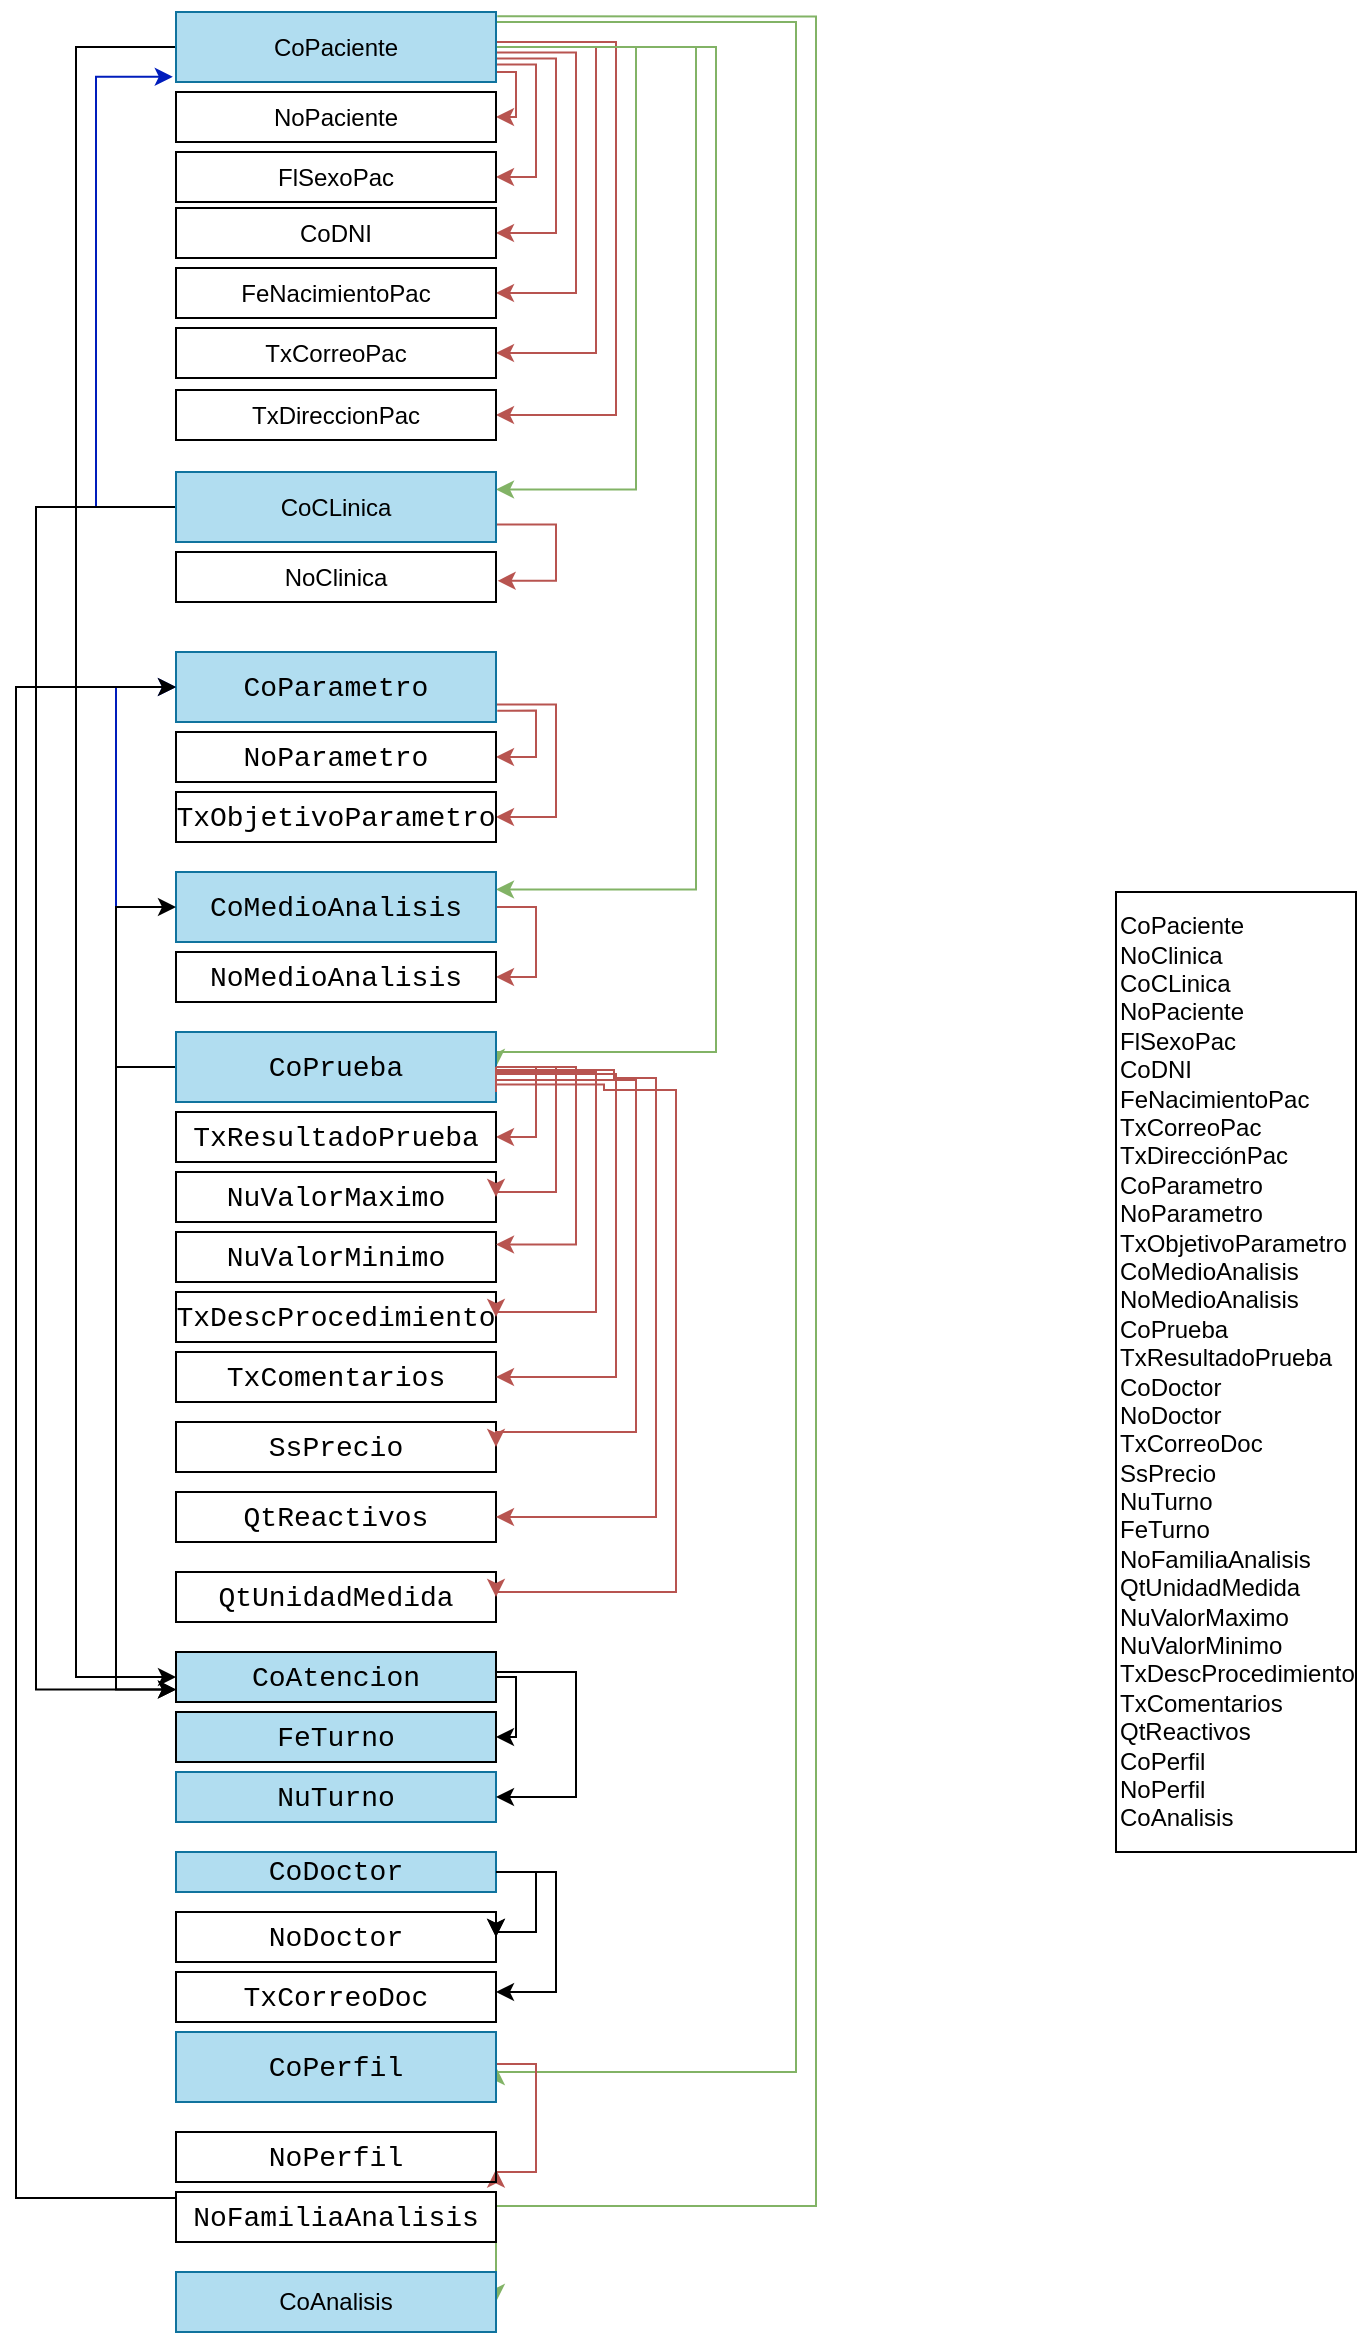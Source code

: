 <mxfile version="20.0.1" type="github" pages="2">
  <diagram id="OgyrWE9QW7U01_mNfkW-" name="Diagrama Funcional">
    <mxGraphModel dx="948" dy="1677" grid="1" gridSize="10" guides="1" tooltips="1" connect="1" arrows="1" fold="1" page="1" pageScale="1" pageWidth="827" pageHeight="1169" math="0" shadow="0">
      <root>
        <mxCell id="0" />
        <mxCell id="1" parent="0" />
        <mxCell id="U30fMHRPCKEvRSloWxJ2-2" value="&lt;div&gt;CoPaciente&lt;/div&gt;&lt;div&gt;NoClinica&lt;/div&gt;&lt;div&gt;CoCLinica&lt;/div&gt;&lt;div&gt;NoPaciente&lt;/div&gt;&lt;div&gt;FlSexoPac&lt;/div&gt;&lt;div&gt;CoDNI&lt;/div&gt;&lt;div&gt;FeNacimientoPac&lt;/div&gt;&lt;div&gt;TxCorreoPac&lt;/div&gt;&lt;div&gt;TxDirecciónPac&lt;/div&gt;&lt;div&gt;CoParametro&lt;/div&gt;&lt;div&gt;NoParametro&lt;/div&gt;&lt;div&gt;TxObjetivoParametro&lt;/div&gt;&lt;div&gt;CoMedioAnalisis&lt;/div&gt;&lt;div&gt;NoMedioAnalisis&lt;/div&gt;&lt;div&gt;CoPrueba&lt;/div&gt;&lt;div&gt;TxResultadoPrueba&lt;/div&gt;&lt;div&gt;CoDoctor&lt;/div&gt;&lt;div&gt;NoDoctor&lt;/div&gt;&lt;div&gt;TxCorreoDoc&lt;/div&gt;&lt;div&gt;SsPrecio&lt;/div&gt;&lt;div&gt;NuTurno&lt;/div&gt;&lt;div&gt;FeTurno&lt;/div&gt;&lt;div&gt;NoFamiliaAnalisis&lt;/div&gt;&lt;div&gt;QtUnidadMedida&lt;/div&gt;&lt;div&gt;NuValorMaximo&lt;/div&gt;&lt;div&gt;NuValorMinimo&lt;/div&gt;&lt;div&gt;TxDescProcedimiento&lt;/div&gt;&lt;div&gt;TxComentarios&lt;/div&gt;&lt;div&gt;QtReactivos&lt;/div&gt;&lt;div&gt;CoPerfil&lt;/div&gt;&lt;div&gt;NoPerfil&lt;/div&gt;&lt;div&gt;CoAnalisis&lt;/div&gt;" style="rounded=0;whiteSpace=wrap;html=1;align=left;" parent="1" vertex="1">
          <mxGeometry x="630" y="-700" width="120" height="480" as="geometry" />
        </mxCell>
        <mxCell id="VMXTu07LzBf01yCNnAky-2" style="edgeStyle=orthogonalEdgeStyle;rounded=0;orthogonalLoop=1;jettySize=auto;html=1;entryX=1;entryY=0.5;entryDx=0;entryDy=0;fillColor=#f8cecc;strokeColor=#b85450;" parent="1" source="U30fMHRPCKEvRSloWxJ2-3" target="U30fMHRPCKEvRSloWxJ2-10" edge="1">
          <mxGeometry relative="1" as="geometry">
            <Array as="points">
              <mxPoint x="330" y="-1110" />
              <mxPoint x="330" y="-1087" />
            </Array>
          </mxGeometry>
        </mxCell>
        <mxCell id="VMXTu07LzBf01yCNnAky-3" style="edgeStyle=orthogonalEdgeStyle;rounded=0;orthogonalLoop=1;jettySize=auto;html=1;entryX=1;entryY=0.5;entryDx=0;entryDy=0;exitX=1;exitY=0.75;exitDx=0;exitDy=0;fillColor=#f8cecc;strokeColor=#b85450;" parent="1" source="U30fMHRPCKEvRSloWxJ2-3" target="7MqDWlDyah3As3ThQvoX-7" edge="1">
          <mxGeometry relative="1" as="geometry">
            <Array as="points">
              <mxPoint x="340" y="-1114" />
              <mxPoint x="340" y="-1057" />
            </Array>
          </mxGeometry>
        </mxCell>
        <mxCell id="VMXTu07LzBf01yCNnAky-4" style="edgeStyle=orthogonalEdgeStyle;rounded=0;orthogonalLoop=1;jettySize=auto;html=1;entryX=1;entryY=0.5;entryDx=0;entryDy=0;fillColor=#f8cecc;strokeColor=#b85450;exitX=1.001;exitY=0.663;exitDx=0;exitDy=0;exitPerimeter=0;" parent="1" source="U30fMHRPCKEvRSloWxJ2-3" target="7MqDWlDyah3As3ThQvoX-8" edge="1">
          <mxGeometry relative="1" as="geometry">
            <Array as="points">
              <mxPoint x="350" y="-1117" />
              <mxPoint x="350" y="-1030" />
            </Array>
          </mxGeometry>
        </mxCell>
        <mxCell id="VMXTu07LzBf01yCNnAky-5" style="edgeStyle=orthogonalEdgeStyle;rounded=0;orthogonalLoop=1;jettySize=auto;html=1;entryX=1;entryY=0.5;entryDx=0;entryDy=0;fillColor=#f8cecc;strokeColor=#b85450;exitX=1.002;exitY=0.579;exitDx=0;exitDy=0;exitPerimeter=0;" parent="1" source="U30fMHRPCKEvRSloWxJ2-3" target="7MqDWlDyah3As3ThQvoX-9" edge="1">
          <mxGeometry relative="1" as="geometry">
            <Array as="points">
              <mxPoint x="360" y="-1120" />
              <mxPoint x="360" y="-999" />
            </Array>
          </mxGeometry>
        </mxCell>
        <mxCell id="VMXTu07LzBf01yCNnAky-6" style="edgeStyle=orthogonalEdgeStyle;rounded=0;orthogonalLoop=1;jettySize=auto;html=1;entryX=1;entryY=0.5;entryDx=0;entryDy=0;exitX=1;exitY=0.5;exitDx=0;exitDy=0;fillColor=#f8cecc;strokeColor=#b85450;" parent="1" source="U30fMHRPCKEvRSloWxJ2-3" target="7MqDWlDyah3As3ThQvoX-10" edge="1">
          <mxGeometry relative="1" as="geometry">
            <Array as="points">
              <mxPoint x="370" y="-1123" />
              <mxPoint x="370" y="-970" />
            </Array>
          </mxGeometry>
        </mxCell>
        <mxCell id="VMXTu07LzBf01yCNnAky-7" style="edgeStyle=orthogonalEdgeStyle;rounded=0;orthogonalLoop=1;jettySize=auto;html=1;entryX=1;entryY=0.5;entryDx=0;entryDy=0;fillColor=#f8cecc;strokeColor=#b85450;exitX=1.001;exitY=0.43;exitDx=0;exitDy=0;exitPerimeter=0;" parent="1" source="U30fMHRPCKEvRSloWxJ2-3" target="7MqDWlDyah3As3ThQvoX-11" edge="1">
          <mxGeometry relative="1" as="geometry">
            <Array as="points">
              <mxPoint x="380" y="-1125" />
              <mxPoint x="380" y="-938" />
            </Array>
          </mxGeometry>
        </mxCell>
        <mxCell id="VMXTu07LzBf01yCNnAky-8" style="edgeStyle=orthogonalEdgeStyle;rounded=0;orthogonalLoop=1;jettySize=auto;html=1;entryX=1;entryY=0.25;entryDx=0;entryDy=0;fillColor=#d5e8d4;strokeColor=#82b366;" parent="1" source="U30fMHRPCKEvRSloWxJ2-3" target="U30fMHRPCKEvRSloWxJ2-8" edge="1">
          <mxGeometry relative="1" as="geometry">
            <Array as="points">
              <mxPoint x="390" y="-1122.5" />
              <mxPoint x="390" y="-901" />
            </Array>
          </mxGeometry>
        </mxCell>
        <mxCell id="joBJQcJy5BEW3q7VFywo-1" style="edgeStyle=orthogonalEdgeStyle;rounded=0;orthogonalLoop=1;jettySize=auto;html=1;entryX=1;entryY=0.5;entryDx=0;entryDy=0;fillColor=#d5e8d4;strokeColor=#82b366;exitX=1;exitY=0.144;exitDx=0;exitDy=0;exitPerimeter=0;" parent="1" source="U30fMHRPCKEvRSloWxJ2-3" target="7MqDWlDyah3As3ThQvoX-36" edge="1">
          <mxGeometry relative="1" as="geometry">
            <Array as="points">
              <mxPoint x="470" y="-1135" />
              <mxPoint x="470" y="-110" />
              <mxPoint x="320" y="-110" />
            </Array>
          </mxGeometry>
        </mxCell>
        <mxCell id="joBJQcJy5BEW3q7VFywo-2" style="edgeStyle=orthogonalEdgeStyle;rounded=0;orthogonalLoop=1;jettySize=auto;html=1;exitX=1.004;exitY=0.062;exitDx=0;exitDy=0;exitPerimeter=0;entryX=1;entryY=0.5;entryDx=0;entryDy=0;fillColor=#d5e8d4;strokeColor=#82b366;" parent="1" source="U30fMHRPCKEvRSloWxJ2-3" target="7MqDWlDyah3As3ThQvoX-4" edge="1">
          <mxGeometry relative="1" as="geometry">
            <mxPoint x="480" y="-40" as="targetPoint" />
            <Array as="points">
              <mxPoint x="480" y="-1138" />
              <mxPoint x="480" y="-43" />
            </Array>
          </mxGeometry>
        </mxCell>
        <mxCell id="joBJQcJy5BEW3q7VFywo-12" style="edgeStyle=orthogonalEdgeStyle;rounded=0;orthogonalLoop=1;jettySize=auto;html=1;entryX=1;entryY=0.25;entryDx=0;entryDy=0;fillColor=#d5e8d4;strokeColor=#82b366;" parent="1" source="U30fMHRPCKEvRSloWxJ2-3" target="7MqDWlDyah3As3ThQvoX-18" edge="1">
          <mxGeometry relative="1" as="geometry">
            <Array as="points">
              <mxPoint x="420" y="-1122.5" />
              <mxPoint x="420" y="-701" />
            </Array>
          </mxGeometry>
        </mxCell>
        <mxCell id="joBJQcJy5BEW3q7VFywo-13" style="edgeStyle=orthogonalEdgeStyle;rounded=0;orthogonalLoop=1;jettySize=auto;html=1;entryX=1;entryY=0.5;entryDx=0;entryDy=0;fillColor=#d5e8d4;strokeColor=#82b366;" parent="1" source="U30fMHRPCKEvRSloWxJ2-3" target="7MqDWlDyah3As3ThQvoX-20" edge="1">
          <mxGeometry relative="1" as="geometry">
            <Array as="points">
              <mxPoint x="430" y="-1122" />
              <mxPoint x="430" y="-620" />
              <mxPoint x="320" y="-620" />
            </Array>
          </mxGeometry>
        </mxCell>
        <mxCell id="k_henDzEmTzPx3Y-Ofke-39" style="edgeStyle=orthogonalEdgeStyle;rounded=0;orthogonalLoop=1;jettySize=auto;html=1;entryX=0;entryY=0.5;entryDx=0;entryDy=0;" edge="1" parent="1" source="U30fMHRPCKEvRSloWxJ2-3" target="k_henDzEmTzPx3Y-Ofke-34">
          <mxGeometry relative="1" as="geometry">
            <Array as="points">
              <mxPoint x="110" y="-1122" />
              <mxPoint x="110" y="-307" />
            </Array>
          </mxGeometry>
        </mxCell>
        <mxCell id="U30fMHRPCKEvRSloWxJ2-3" value="&lt;span style=&quot;text-align: left;&quot;&gt;CoPaciente&lt;/span&gt;" style="rounded=0;whiteSpace=wrap;html=1;verticalAlign=middle;fillColor=#b1ddf0;strokeColor=#10739e;" parent="1" vertex="1">
          <mxGeometry x="160" y="-1140" width="160" height="35" as="geometry" />
        </mxCell>
        <mxCell id="U30fMHRPCKEvRSloWxJ2-6" value="&lt;span style=&quot;text-align: left;&quot;&gt;NoClinica&lt;/span&gt;" style="rounded=0;whiteSpace=wrap;html=1;verticalAlign=middle;" parent="1" vertex="1">
          <mxGeometry x="160" y="-870" width="160" height="25" as="geometry" />
        </mxCell>
        <mxCell id="m9ncdG3RQy0zL0yPHcga-1" style="edgeStyle=orthogonalEdgeStyle;rounded=0;orthogonalLoop=1;jettySize=auto;html=1;entryX=-0.01;entryY=0.926;entryDx=0;entryDy=0;fillColor=#0050ef;strokeColor=#001DBC;entryPerimeter=0;" parent="1" source="U30fMHRPCKEvRSloWxJ2-8" target="U30fMHRPCKEvRSloWxJ2-3" edge="1">
          <mxGeometry relative="1" as="geometry">
            <Array as="points">
              <mxPoint x="120" y="-892" />
              <mxPoint x="120" y="-1108" />
            </Array>
          </mxGeometry>
        </mxCell>
        <mxCell id="m9ncdG3RQy0zL0yPHcga-2" style="edgeStyle=orthogonalEdgeStyle;rounded=0;orthogonalLoop=1;jettySize=auto;html=1;entryX=1.005;entryY=0.576;entryDx=0;entryDy=0;exitX=1;exitY=0.75;exitDx=0;exitDy=0;entryPerimeter=0;fillColor=#f8cecc;strokeColor=#b85450;" parent="1" source="U30fMHRPCKEvRSloWxJ2-8" target="U30fMHRPCKEvRSloWxJ2-6" edge="1">
          <mxGeometry relative="1" as="geometry">
            <mxPoint x="130" y="-850" as="targetPoint" />
            <Array as="points">
              <mxPoint x="350" y="-884" />
              <mxPoint x="350" y="-856" />
            </Array>
          </mxGeometry>
        </mxCell>
        <mxCell id="k_henDzEmTzPx3Y-Ofke-40" style="edgeStyle=orthogonalEdgeStyle;rounded=0;orthogonalLoop=1;jettySize=auto;html=1;entryX=0;entryY=0.75;entryDx=0;entryDy=0;" edge="1" parent="1" source="U30fMHRPCKEvRSloWxJ2-8" target="k_henDzEmTzPx3Y-Ofke-34">
          <mxGeometry relative="1" as="geometry">
            <Array as="points">
              <mxPoint x="90" y="-892.5" />
              <mxPoint x="90" y="-301" />
            </Array>
          </mxGeometry>
        </mxCell>
        <mxCell id="U30fMHRPCKEvRSloWxJ2-8" value="&lt;div style=&quot;text-align: left;&quot;&gt;&lt;span style=&quot;background-color: initial;&quot;&gt;CoCLinica&lt;/span&gt;&lt;/div&gt;" style="rounded=0;whiteSpace=wrap;html=1;verticalAlign=middle;fillColor=#b1ddf0;strokeColor=#10739e;" parent="1" vertex="1">
          <mxGeometry x="160" y="-910" width="160" height="35" as="geometry" />
        </mxCell>
        <mxCell id="U30fMHRPCKEvRSloWxJ2-10" value="NoPaciente" style="rounded=0;whiteSpace=wrap;html=1;fillColor=none;verticalAlign=middle;" parent="1" vertex="1">
          <mxGeometry x="160" y="-1100" width="160" height="25" as="geometry" />
        </mxCell>
        <mxCell id="7MqDWlDyah3As3ThQvoX-4" value="&lt;div style=&quot;font-family: Helvetica; font-size: 12px; font-style: normal; font-variant-ligatures: normal; font-variant-caps: normal; letter-spacing: normal; orphans: 2; text-indent: 0px; text-transform: none; widows: 2; word-spacing: 0px; -webkit-text-stroke-width: 0px; text-decoration-thickness: initial; text-decoration-style: initial; text-decoration-color: initial;&quot;&gt;CoAnalisis&lt;br&gt;&lt;/div&gt;" style="text;whiteSpace=wrap;html=1;verticalAlign=middle;align=center;labelBackgroundColor=none;fontStyle=0;strokeColor=#10739e;fillColor=#b1ddf0;" parent="1" vertex="1">
          <mxGeometry x="160" y="-10" width="160" height="30" as="geometry" />
        </mxCell>
        <mxCell id="7MqDWlDyah3As3ThQvoX-7" value="FlSexoPac" style="text;whiteSpace=wrap;html=1;strokeColor=default;align=center;verticalAlign=middle;" parent="1" vertex="1">
          <mxGeometry x="160" y="-1070" width="160" height="25" as="geometry" />
        </mxCell>
        <mxCell id="7MqDWlDyah3As3ThQvoX-8" value="CoDNI" style="text;whiteSpace=wrap;html=1;strokeColor=default;verticalAlign=middle;align=center;" parent="1" vertex="1">
          <mxGeometry x="160" y="-1042" width="160" height="25" as="geometry" />
        </mxCell>
        <mxCell id="7MqDWlDyah3As3ThQvoX-9" value="FeNacimientoPac" style="text;whiteSpace=wrap;html=1;strokeColor=default;verticalAlign=middle;align=center;" parent="1" vertex="1">
          <mxGeometry x="160" y="-1012" width="160" height="25" as="geometry" />
        </mxCell>
        <mxCell id="7MqDWlDyah3As3ThQvoX-10" value="TxCorreoPac" style="text;whiteSpace=wrap;html=1;strokeColor=default;verticalAlign=middle;align=center;" parent="1" vertex="1">
          <mxGeometry x="160" y="-982" width="160" height="25" as="geometry" />
        </mxCell>
        <mxCell id="7MqDWlDyah3As3ThQvoX-11" value="TxDireccionPac" style="text;whiteSpace=wrap;html=1;strokeColor=default;verticalAlign=middle;align=center;" parent="1" vertex="1">
          <mxGeometry x="160" y="-951" width="160" height="25" as="geometry" />
        </mxCell>
        <mxCell id="joBJQcJy5BEW3q7VFywo-4" style="edgeStyle=orthogonalEdgeStyle;rounded=0;orthogonalLoop=1;jettySize=auto;html=1;entryX=1;entryY=0.5;entryDx=0;entryDy=0;exitX=1.004;exitY=0.838;exitDx=0;exitDy=0;exitPerimeter=0;fillColor=#f8cecc;strokeColor=#b85450;" parent="1" source="7MqDWlDyah3As3ThQvoX-13" target="7MqDWlDyah3As3ThQvoX-14" edge="1">
          <mxGeometry relative="1" as="geometry">
            <Array as="points">
              <mxPoint x="340" y="-791" />
              <mxPoint x="340" y="-767" />
            </Array>
          </mxGeometry>
        </mxCell>
        <mxCell id="joBJQcJy5BEW3q7VFywo-6" style="edgeStyle=orthogonalEdgeStyle;rounded=0;orthogonalLoop=1;jettySize=auto;html=1;entryX=1;entryY=0.5;entryDx=0;entryDy=0;exitX=1;exitY=0.75;exitDx=0;exitDy=0;fillColor=#f8cecc;strokeColor=#b85450;" parent="1" source="7MqDWlDyah3As3ThQvoX-13" target="7MqDWlDyah3As3ThQvoX-17" edge="1">
          <mxGeometry relative="1" as="geometry">
            <Array as="points">
              <mxPoint x="350" y="-794" />
              <mxPoint x="350" y="-737" />
            </Array>
          </mxGeometry>
        </mxCell>
        <mxCell id="7MqDWlDyah3As3ThQvoX-13" value="&lt;div style=&quot;font-family: Consolas, &amp;quot;Courier New&amp;quot;, monospace; font-size: 14px; line-height: 19px;&quot;&gt;&lt;div&gt;&lt;span style=&quot;&quot;&gt;CoParametro&lt;/span&gt;&lt;/div&gt;&lt;/div&gt;" style="text;whiteSpace=wrap;html=1;verticalAlign=middle;align=center;labelBackgroundColor=none;fontStyle=0;strokeColor=#10739e;fillColor=#b1ddf0;" parent="1" vertex="1">
          <mxGeometry x="160" y="-820" width="160" height="35" as="geometry" />
        </mxCell>
        <mxCell id="7MqDWlDyah3As3ThQvoX-14" value="&lt;div style=&quot;font-family: Consolas, &amp;quot;Courier New&amp;quot;, monospace; font-size: 14px; line-height: 19px;&quot;&gt;&lt;div&gt;&lt;span style=&quot;&quot;&gt;NoParametro&lt;/span&gt;&lt;/div&gt;&lt;/div&gt;" style="text;whiteSpace=wrap;html=1;verticalAlign=middle;align=center;fontColor=default;labelBackgroundColor=none;fontStyle=0;strokeColor=default;" parent="1" vertex="1">
          <mxGeometry x="160" y="-780" width="160" height="25" as="geometry" />
        </mxCell>
        <mxCell id="7MqDWlDyah3As3ThQvoX-17" value="&lt;div style=&quot;font-family: Consolas, &amp;quot;Courier New&amp;quot;, monospace; font-size: 14px; line-height: 19px;&quot;&gt;&lt;div&gt;&lt;span style=&quot;&quot;&gt;TxObjetivoParametro&lt;/span&gt;&lt;/div&gt;&lt;/div&gt;" style="text;whiteSpace=wrap;html=1;verticalAlign=middle;align=center;fontColor=default;labelBackgroundColor=none;fontStyle=0;strokeColor=default;" parent="1" vertex="1">
          <mxGeometry x="160" y="-750" width="160" height="25" as="geometry" />
        </mxCell>
        <mxCell id="joBJQcJy5BEW3q7VFywo-7" style="edgeStyle=orthogonalEdgeStyle;rounded=0;orthogonalLoop=1;jettySize=auto;html=1;entryX=1;entryY=0.5;entryDx=0;entryDy=0;fillColor=#f8cecc;strokeColor=#b85450;" parent="1" source="7MqDWlDyah3As3ThQvoX-18" target="7MqDWlDyah3As3ThQvoX-19" edge="1">
          <mxGeometry relative="1" as="geometry">
            <Array as="points">
              <mxPoint x="340" y="-692.5" />
              <mxPoint x="340" y="-657" />
            </Array>
          </mxGeometry>
        </mxCell>
        <mxCell id="7MqDWlDyah3As3ThQvoX-18" value="&lt;div style=&quot;font-family: Consolas, &amp;quot;Courier New&amp;quot;, monospace; font-size: 14px; line-height: 19px;&quot;&gt;&lt;div&gt;&lt;span style=&quot;&quot;&gt;CoMedioAnalisis&lt;/span&gt;&lt;/div&gt;&lt;/div&gt;" style="text;whiteSpace=wrap;html=1;verticalAlign=middle;align=center;labelBackgroundColor=none;fontStyle=0;strokeColor=#10739e;fillColor=#b1ddf0;" parent="1" vertex="1">
          <mxGeometry x="160" y="-710" width="160" height="35" as="geometry" />
        </mxCell>
        <mxCell id="7MqDWlDyah3As3ThQvoX-19" value="&lt;div style=&quot;font-family: Consolas, &amp;quot;Courier New&amp;quot;, monospace; font-size: 14px; line-height: 19px;&quot;&gt;&lt;div&gt;&lt;span style=&quot;&quot;&gt;NoMedioAnalisis&lt;/span&gt;&lt;/div&gt;&lt;/div&gt;" style="text;whiteSpace=wrap;html=1;verticalAlign=middle;align=center;fontColor=default;labelBackgroundColor=none;fontStyle=0;strokeColor=default;" parent="1" vertex="1">
          <mxGeometry x="160" y="-670" width="160" height="25" as="geometry" />
        </mxCell>
        <mxCell id="joBJQcJy5BEW3q7VFywo-8" style="edgeStyle=orthogonalEdgeStyle;rounded=0;orthogonalLoop=1;jettySize=auto;html=1;entryX=1;entryY=0.5;entryDx=0;entryDy=0;fillColor=#f8cecc;strokeColor=#b85450;" parent="1" source="7MqDWlDyah3As3ThQvoX-20" target="7MqDWlDyah3As3ThQvoX-21" edge="1">
          <mxGeometry relative="1" as="geometry">
            <Array as="points">
              <mxPoint x="340" y="-612" />
              <mxPoint x="340" y="-577" />
            </Array>
          </mxGeometry>
        </mxCell>
        <mxCell id="joBJQcJy5BEW3q7VFywo-14" style="edgeStyle=orthogonalEdgeStyle;rounded=0;orthogonalLoop=1;jettySize=auto;html=1;entryX=0;entryY=0.5;entryDx=0;entryDy=0;fillColor=#0050ef;strokeColor=#001DBC;" parent="1" source="7MqDWlDyah3As3ThQvoX-20" target="7MqDWlDyah3As3ThQvoX-13" edge="1">
          <mxGeometry relative="1" as="geometry">
            <Array as="points">
              <mxPoint x="130" y="-612.5" />
              <mxPoint x="130" y="-802" />
            </Array>
          </mxGeometry>
        </mxCell>
        <mxCell id="k_henDzEmTzPx3Y-Ofke-29" style="edgeStyle=orthogonalEdgeStyle;rounded=0;orthogonalLoop=1;jettySize=auto;html=1;entryX=0;entryY=0.5;entryDx=0;entryDy=0;exitX=0;exitY=0.5;exitDx=0;exitDy=0;" edge="1" parent="1" source="7MqDWlDyah3As3ThQvoX-20" target="7MqDWlDyah3As3ThQvoX-18">
          <mxGeometry relative="1" as="geometry">
            <Array as="points">
              <mxPoint x="130" y="-612" />
              <mxPoint x="130" y="-692" />
            </Array>
          </mxGeometry>
        </mxCell>
        <mxCell id="k_henDzEmTzPx3Y-Ofke-38" style="edgeStyle=orthogonalEdgeStyle;rounded=0;orthogonalLoop=1;jettySize=auto;html=1;entryX=0;entryY=0.75;entryDx=0;entryDy=0;" edge="1" parent="1" source="7MqDWlDyah3As3ThQvoX-20" target="k_henDzEmTzPx3Y-Ofke-34">
          <mxGeometry relative="1" as="geometry">
            <Array as="points">
              <mxPoint x="130" y="-612" />
              <mxPoint x="130" y="-301" />
            </Array>
          </mxGeometry>
        </mxCell>
        <mxCell id="7MqDWlDyah3As3ThQvoX-20" value="&lt;div style=&quot;font-family: Consolas, &amp;quot;Courier New&amp;quot;, monospace; font-size: 14px; line-height: 19px;&quot;&gt;&lt;div&gt;&lt;span style=&quot;&quot;&gt;CoPrueba&lt;/span&gt;&lt;/div&gt;&lt;/div&gt;" style="text;whiteSpace=wrap;html=1;verticalAlign=middle;align=center;labelBackgroundColor=none;fontStyle=0;strokeColor=#10739e;fillColor=#b1ddf0;" parent="1" vertex="1">
          <mxGeometry x="160" y="-630" width="160" height="35" as="geometry" />
        </mxCell>
        <mxCell id="7MqDWlDyah3As3ThQvoX-21" value="&lt;div style=&quot;font-family: Consolas, &amp;quot;Courier New&amp;quot;, monospace; font-size: 14px; line-height: 19px;&quot;&gt;&lt;div&gt;&lt;span style=&quot;&quot;&gt;TxResultadoPrueba&lt;/span&gt;&lt;/div&gt;&lt;/div&gt;" style="text;whiteSpace=wrap;html=1;verticalAlign=middle;align=center;fontColor=default;labelBackgroundColor=none;fontStyle=0;strokeColor=default;" parent="1" vertex="1">
          <mxGeometry x="160" y="-590" width="160" height="25" as="geometry" />
        </mxCell>
        <mxCell id="k_henDzEmTzPx3Y-Ofke-25" style="edgeStyle=orthogonalEdgeStyle;rounded=0;orthogonalLoop=1;jettySize=auto;html=1;exitX=1;exitY=0.5;exitDx=0;exitDy=0;entryX=1;entryY=0.5;entryDx=0;entryDy=0;" edge="1" parent="1" source="7MqDWlDyah3As3ThQvoX-23" target="7MqDWlDyah3As3ThQvoX-24">
          <mxGeometry relative="1" as="geometry">
            <Array as="points">
              <mxPoint x="340" y="-210" />
              <mxPoint x="340" y="-180" />
              <mxPoint x="320" y="-180" />
            </Array>
          </mxGeometry>
        </mxCell>
        <mxCell id="7MqDWlDyah3As3ThQvoX-23" value="&lt;div style=&quot;font-family: Consolas, &amp;quot;Courier New&amp;quot;, monospace; font-size: 14px; line-height: 19px;&quot;&gt;&lt;div&gt;&lt;span style=&quot;&quot;&gt;CoDoctor&lt;/span&gt;&lt;/div&gt;&lt;/div&gt;" style="text;whiteSpace=wrap;html=1;verticalAlign=middle;align=center;labelBackgroundColor=none;fontStyle=0;strokeColor=#10739e;fillColor=#b1ddf0;" parent="1" vertex="1">
          <mxGeometry x="160" y="-220" width="160" height="20" as="geometry" />
        </mxCell>
        <mxCell id="7MqDWlDyah3As3ThQvoX-24" value="&lt;div style=&quot;font-family: Consolas, &amp;quot;Courier New&amp;quot;, monospace; font-size: 14px; line-height: 19px;&quot;&gt;&lt;div&gt;&lt;span style=&quot;&quot;&gt;NoDoctor&lt;/span&gt;&lt;/div&gt;&lt;/div&gt;" style="text;whiteSpace=wrap;html=1;verticalAlign=middle;align=center;fontColor=default;labelBackgroundColor=none;fontStyle=0;strokeColor=default;" parent="1" vertex="1">
          <mxGeometry x="160" y="-190" width="160" height="25" as="geometry" />
        </mxCell>
        <mxCell id="7MqDWlDyah3As3ThQvoX-25" value="&lt;div style=&quot;font-family: Consolas, &amp;quot;Courier New&amp;quot;, monospace; font-size: 14px; line-height: 19px;&quot;&gt;&lt;div&gt;&lt;span style=&quot;&quot;&gt;TxCorreoDoc&lt;/span&gt;&lt;/div&gt;&lt;/div&gt;" style="text;whiteSpace=wrap;html=1;verticalAlign=middle;align=center;fontColor=default;labelBackgroundColor=none;fontStyle=0;strokeColor=default;" parent="1" vertex="1">
          <mxGeometry x="160" y="-160" width="160" height="25" as="geometry" />
        </mxCell>
        <mxCell id="7MqDWlDyah3As3ThQvoX-26" value="&lt;div style=&quot;font-family: Consolas, &amp;quot;Courier New&amp;quot;, monospace; font-size: 14px; line-height: 19px;&quot;&gt;&lt;div&gt;&lt;span style=&quot;&quot;&gt;SsPrecio&lt;/span&gt;&lt;/div&gt;&lt;/div&gt;" style="text;whiteSpace=wrap;html=1;verticalAlign=middle;align=center;fontColor=default;labelBackgroundColor=none;fontStyle=0;strokeColor=default;" parent="1" vertex="1">
          <mxGeometry x="160" y="-435" width="160" height="25" as="geometry" />
        </mxCell>
        <mxCell id="7MqDWlDyah3As3ThQvoX-27" value="&lt;div style=&quot;font-family: Consolas, &amp;quot;Courier New&amp;quot;, monospace; font-size: 14px; line-height: 19px;&quot;&gt;&lt;div&gt;&lt;span style=&quot;&quot;&gt;NuTurno&lt;/span&gt;&lt;/div&gt;&lt;/div&gt;" style="text;whiteSpace=wrap;html=1;verticalAlign=middle;align=center;labelBackgroundColor=none;fontStyle=0;strokeColor=#10739E;fillColor=#B1DDF0;" parent="1" vertex="1">
          <mxGeometry x="160" y="-260" width="160" height="25" as="geometry" />
        </mxCell>
        <mxCell id="7MqDWlDyah3As3ThQvoX-28" value="&lt;div style=&quot;font-family: Consolas, &amp;quot;Courier New&amp;quot;, monospace; font-size: 14px; line-height: 19px;&quot;&gt;&lt;div&gt;&lt;span style=&quot;&quot;&gt;FeTurno&lt;/span&gt;&lt;/div&gt;&lt;/div&gt;" style="text;whiteSpace=wrap;html=1;verticalAlign=middle;align=center;fontColor=default;labelBackgroundColor=none;fontStyle=0;strokeColor=default;fillColor=#B1DDF0;" parent="1" vertex="1">
          <mxGeometry x="160" y="-290" width="160" height="25" as="geometry" />
        </mxCell>
        <mxCell id="joBJQcJy5BEW3q7VFywo-9" style="edgeStyle=orthogonalEdgeStyle;rounded=0;orthogonalLoop=1;jettySize=auto;html=1;entryX=1;entryY=0.75;entryDx=0;entryDy=0;exitX=1;exitY=0.75;exitDx=0;exitDy=0;fillColor=#f8cecc;strokeColor=#b85450;" parent="1" source="7MqDWlDyah3As3ThQvoX-36" target="7MqDWlDyah3As3ThQvoX-37" edge="1">
          <mxGeometry relative="1" as="geometry">
            <Array as="points">
              <mxPoint x="320" y="-114" />
              <mxPoint x="340" y="-114" />
              <mxPoint x="340" y="-60" />
              <mxPoint x="320" y="-60" />
            </Array>
          </mxGeometry>
        </mxCell>
        <mxCell id="7MqDWlDyah3As3ThQvoX-36" value="&lt;div style=&quot;font-family: Consolas, &amp;quot;Courier New&amp;quot;, monospace; font-size: 14px; line-height: 19px;&quot;&gt;&lt;div&gt;&lt;span style=&quot;&quot;&gt;CoPerfil&lt;/span&gt;&lt;/div&gt;&lt;/div&gt;" style="text;whiteSpace=wrap;html=1;verticalAlign=middle;align=center;labelBackgroundColor=none;fontStyle=0;fillColor=#b1ddf0;strokeColor=#10739e;" parent="1" vertex="1">
          <mxGeometry x="160" y="-130" width="160" height="35" as="geometry" />
        </mxCell>
        <mxCell id="7MqDWlDyah3As3ThQvoX-37" value="&lt;div style=&quot;font-family: Consolas, &amp;quot;Courier New&amp;quot;, monospace; font-size: 14px; line-height: 19px;&quot;&gt;&lt;div&gt;&lt;span style=&quot;&quot;&gt;NoPerfil&lt;/span&gt;&lt;/div&gt;&lt;/div&gt;" style="text;whiteSpace=wrap;html=1;verticalAlign=middle;align=center;fontColor=default;labelBackgroundColor=none;fontStyle=0;strokeColor=default;" parent="1" vertex="1">
          <mxGeometry x="160" y="-80" width="160" height="25" as="geometry" />
        </mxCell>
        <mxCell id="k_henDzEmTzPx3Y-Ofke-28" style="edgeStyle=orthogonalEdgeStyle;rounded=0;orthogonalLoop=1;jettySize=auto;html=1;exitX=0;exitY=0.5;exitDx=0;exitDy=0;entryX=0;entryY=0.5;entryDx=0;entryDy=0;" edge="1" parent="1" source="k_henDzEmTzPx3Y-Ofke-7" target="7MqDWlDyah3As3ThQvoX-13">
          <mxGeometry relative="1" as="geometry">
            <Array as="points">
              <mxPoint x="80" y="-47" />
              <mxPoint x="80" y="-802" />
            </Array>
          </mxGeometry>
        </mxCell>
        <mxCell id="k_henDzEmTzPx3Y-Ofke-7" value="&lt;div style=&quot;font-family: Consolas, &amp;quot;Courier New&amp;quot;, monospace; font-size: 14px; line-height: 19px;&quot;&gt;&lt;div&gt;&lt;span style=&quot;&quot;&gt;NoFamiliaAnalisis&lt;/span&gt;&lt;/div&gt;&lt;/div&gt;" style="text;whiteSpace=wrap;html=1;verticalAlign=middle;align=center;fontColor=default;labelBackgroundColor=none;fontStyle=0;strokeColor=default;" vertex="1" parent="1">
          <mxGeometry x="160" y="-50" width="160" height="25" as="geometry" />
        </mxCell>
        <mxCell id="k_henDzEmTzPx3Y-Ofke-8" value="&lt;div style=&quot;font-family: Consolas, &amp;quot;Courier New&amp;quot;, monospace; font-size: 14px; line-height: 19px;&quot;&gt;&lt;div&gt;&lt;span style=&quot;&quot;&gt;QtUnidadMedida&lt;/span&gt;&lt;/div&gt;&lt;/div&gt;" style="text;whiteSpace=wrap;html=1;verticalAlign=middle;align=center;fontColor=default;labelBackgroundColor=none;fontStyle=0;strokeColor=default;" vertex="1" parent="1">
          <mxGeometry x="160" y="-360" width="160" height="25" as="geometry" />
        </mxCell>
        <mxCell id="k_henDzEmTzPx3Y-Ofke-9" value="&lt;div style=&quot;font-family: Consolas, &amp;quot;Courier New&amp;quot;, monospace; font-size: 14px; line-height: 19px;&quot;&gt;&lt;div&gt;&lt;span style=&quot;&quot;&gt;NuValorMaximo&lt;/span&gt;&lt;/div&gt;&lt;/div&gt;" style="text;whiteSpace=wrap;html=1;verticalAlign=middle;align=center;fontColor=default;labelBackgroundColor=none;fontStyle=0;strokeColor=default;" vertex="1" parent="1">
          <mxGeometry x="160" y="-560" width="160" height="25" as="geometry" />
        </mxCell>
        <mxCell id="k_henDzEmTzPx3Y-Ofke-10" value="&lt;div style=&quot;font-family: Consolas, &amp;quot;Courier New&amp;quot;, monospace; font-size: 14px; line-height: 19px;&quot;&gt;&lt;div&gt;&lt;span style=&quot;&quot;&gt;NuValorMinimo&lt;/span&gt;&lt;/div&gt;&lt;/div&gt;" style="text;whiteSpace=wrap;html=1;verticalAlign=middle;align=center;fontColor=default;labelBackgroundColor=none;fontStyle=0;strokeColor=default;" vertex="1" parent="1">
          <mxGeometry x="160" y="-530" width="160" height="25" as="geometry" />
        </mxCell>
        <mxCell id="k_henDzEmTzPx3Y-Ofke-11" value="&lt;div style=&quot;font-family: Consolas, &amp;quot;Courier New&amp;quot;, monospace; font-size: 14px; line-height: 19px;&quot;&gt;&lt;div&gt;&lt;span style=&quot;&quot;&gt;TxDescProcedimiento&lt;/span&gt;&lt;/div&gt;&lt;/div&gt;" style="text;whiteSpace=wrap;html=1;verticalAlign=middle;align=center;fontColor=default;labelBackgroundColor=none;fontStyle=0;strokeColor=default;" vertex="1" parent="1">
          <mxGeometry x="160" y="-500" width="160" height="25" as="geometry" />
        </mxCell>
        <mxCell id="k_henDzEmTzPx3Y-Ofke-12" value="&lt;div style=&quot;font-family: Consolas, &amp;quot;Courier New&amp;quot;, monospace; font-size: 14px; line-height: 19px;&quot;&gt;&lt;div&gt;&lt;span style=&quot;&quot;&gt;TxComentarios&lt;/span&gt;&lt;/div&gt;&lt;/div&gt;" style="text;whiteSpace=wrap;html=1;verticalAlign=middle;align=center;fontColor=default;labelBackgroundColor=none;fontStyle=0;strokeColor=default;" vertex="1" parent="1">
          <mxGeometry x="160" y="-470" width="160" height="25" as="geometry" />
        </mxCell>
        <mxCell id="k_henDzEmTzPx3Y-Ofke-13" value="&lt;div style=&quot;font-family: Consolas, &amp;quot;Courier New&amp;quot;, monospace; font-size: 14px; line-height: 19px;&quot;&gt;&lt;div&gt;&lt;span style=&quot;&quot;&gt;QtReactivos&lt;/span&gt;&lt;/div&gt;&lt;/div&gt;" style="text;whiteSpace=wrap;html=1;verticalAlign=middle;align=center;fontColor=default;labelBackgroundColor=none;fontStyle=0;strokeColor=default;" vertex="1" parent="1">
          <mxGeometry x="160" y="-400" width="160" height="25" as="geometry" />
        </mxCell>
        <mxCell id="k_henDzEmTzPx3Y-Ofke-14" style="edgeStyle=orthogonalEdgeStyle;rounded=0;orthogonalLoop=1;jettySize=auto;html=1;entryX=1;entryY=0.5;entryDx=0;entryDy=0;fillColor=#f8cecc;strokeColor=#b85450;exitX=1;exitY=0.5;exitDx=0;exitDy=0;" edge="1" parent="1" source="7MqDWlDyah3As3ThQvoX-20" target="k_henDzEmTzPx3Y-Ofke-9">
          <mxGeometry relative="1" as="geometry">
            <Array as="points">
              <mxPoint x="350" y="-612" />
              <mxPoint x="350" y="-550" />
              <mxPoint x="320" y="-550" />
            </Array>
            <mxPoint x="360" y="-599.997" as="sourcePoint" />
            <mxPoint x="360" y="-565.03" as="targetPoint" />
          </mxGeometry>
        </mxCell>
        <mxCell id="k_henDzEmTzPx3Y-Ofke-17" style="edgeStyle=orthogonalEdgeStyle;rounded=0;orthogonalLoop=1;jettySize=auto;html=1;entryX=1;entryY=0.25;entryDx=0;entryDy=0;fillColor=#f8cecc;strokeColor=#b85450;exitX=1;exitY=0.5;exitDx=0;exitDy=0;" edge="1" parent="1" source="7MqDWlDyah3As3ThQvoX-20" target="k_henDzEmTzPx3Y-Ofke-10">
          <mxGeometry relative="1" as="geometry">
            <Array as="points">
              <mxPoint x="360" y="-612" />
              <mxPoint x="360" y="-524" />
            </Array>
            <mxPoint x="330" y="-610" as="sourcePoint" />
            <mxPoint x="330" y="-545" as="targetPoint" />
          </mxGeometry>
        </mxCell>
        <mxCell id="k_henDzEmTzPx3Y-Ofke-18" style="edgeStyle=orthogonalEdgeStyle;rounded=0;orthogonalLoop=1;jettySize=auto;html=1;entryX=1;entryY=0.5;entryDx=0;entryDy=0;fillColor=#f8cecc;strokeColor=#b85450;exitX=1;exitY=0.5;exitDx=0;exitDy=0;" edge="1" parent="1" target="k_henDzEmTzPx3Y-Ofke-11">
          <mxGeometry relative="1" as="geometry">
            <Array as="points">
              <mxPoint x="370" y="-610" />
              <mxPoint x="370" y="-490" />
              <mxPoint x="320" y="-490" />
            </Array>
            <mxPoint x="320" y="-610" as="sourcePoint" />
            <mxPoint x="320" y="-521.25" as="targetPoint" />
          </mxGeometry>
        </mxCell>
        <mxCell id="k_henDzEmTzPx3Y-Ofke-19" style="edgeStyle=orthogonalEdgeStyle;rounded=0;orthogonalLoop=1;jettySize=auto;html=1;entryX=1;entryY=0.5;entryDx=0;entryDy=0;fillColor=#f8cecc;strokeColor=#b85450;exitX=1;exitY=0.5;exitDx=0;exitDy=0;" edge="1" parent="1" source="7MqDWlDyah3As3ThQvoX-20" target="k_henDzEmTzPx3Y-Ofke-12">
          <mxGeometry relative="1" as="geometry">
            <Array as="points">
              <mxPoint x="320" y="-609" />
              <mxPoint x="380" y="-609" />
              <mxPoint x="380" y="-457" />
            </Array>
            <mxPoint x="380" y="-608.75" as="sourcePoint" />
            <mxPoint x="380" y="-486.25" as="targetPoint" />
          </mxGeometry>
        </mxCell>
        <mxCell id="k_henDzEmTzPx3Y-Ofke-20" style="edgeStyle=orthogonalEdgeStyle;rounded=0;orthogonalLoop=1;jettySize=auto;html=1;entryX=1;entryY=0.5;entryDx=0;entryDy=0;fillColor=#f8cecc;strokeColor=#b85450;exitX=1;exitY=0.5;exitDx=0;exitDy=0;" edge="1" parent="1" target="7MqDWlDyah3As3ThQvoX-26">
          <mxGeometry relative="1" as="geometry">
            <Array as="points">
              <mxPoint x="320" y="-610" />
              <mxPoint x="320" y="-606" />
              <mxPoint x="390" y="-606" />
              <mxPoint x="390" y="-430" />
              <mxPoint x="320" y="-430" />
            </Array>
            <mxPoint x="340" y="-610" as="sourcePoint" />
            <mxPoint x="340" y="-455" as="targetPoint" />
          </mxGeometry>
        </mxCell>
        <mxCell id="k_henDzEmTzPx3Y-Ofke-21" style="edgeStyle=orthogonalEdgeStyle;rounded=0;orthogonalLoop=1;jettySize=auto;html=1;entryX=1;entryY=0.5;entryDx=0;entryDy=0;fillColor=#f8cecc;strokeColor=#b85450;" edge="1" parent="1" target="k_henDzEmTzPx3Y-Ofke-13">
          <mxGeometry relative="1" as="geometry">
            <Array as="points">
              <mxPoint x="320" y="-611" />
              <mxPoint x="379" y="-611" />
              <mxPoint x="379" y="-607" />
              <mxPoint x="400" y="-607" />
              <mxPoint x="400" y="-387" />
            </Array>
            <mxPoint x="320" y="-600" as="sourcePoint" />
            <mxPoint x="379" y="-423.75" as="targetPoint" />
          </mxGeometry>
        </mxCell>
        <mxCell id="k_henDzEmTzPx3Y-Ofke-22" style="edgeStyle=orthogonalEdgeStyle;rounded=0;orthogonalLoop=1;jettySize=auto;html=1;entryX=1;entryY=0.5;entryDx=0;entryDy=0;fillColor=#f8cecc;strokeColor=#b85450;exitX=1;exitY=0.75;exitDx=0;exitDy=0;" edge="1" parent="1" source="7MqDWlDyah3As3ThQvoX-20" target="k_henDzEmTzPx3Y-Ofke-8">
          <mxGeometry relative="1" as="geometry">
            <Array as="points">
              <mxPoint x="374" y="-604" />
              <mxPoint x="374" y="-601" />
              <mxPoint x="410" y="-601" />
              <mxPoint x="410" y="-350" />
              <mxPoint x="320" y="-350" />
            </Array>
            <mxPoint x="374" y="-590" as="sourcePoint" />
            <mxPoint x="374" y="-377.5" as="targetPoint" />
          </mxGeometry>
        </mxCell>
        <mxCell id="k_henDzEmTzPx3Y-Ofke-26" style="edgeStyle=orthogonalEdgeStyle;rounded=0;orthogonalLoop=1;jettySize=auto;html=1;exitX=1;exitY=0.5;exitDx=0;exitDy=0;" edge="1" parent="1" source="7MqDWlDyah3As3ThQvoX-23">
          <mxGeometry relative="1" as="geometry">
            <mxPoint x="330" y="-227.5" as="sourcePoint" />
            <mxPoint x="320" y="-150" as="targetPoint" />
            <Array as="points">
              <mxPoint x="350" y="-210" />
              <mxPoint x="350" y="-150" />
            </Array>
          </mxGeometry>
        </mxCell>
        <mxCell id="k_henDzEmTzPx3Y-Ofke-36" style="edgeStyle=orthogonalEdgeStyle;rounded=0;orthogonalLoop=1;jettySize=auto;html=1;entryX=1;entryY=0.5;entryDx=0;entryDy=0;exitX=1;exitY=0.5;exitDx=0;exitDy=0;" edge="1" parent="1" source="k_henDzEmTzPx3Y-Ofke-34" target="7MqDWlDyah3As3ThQvoX-28">
          <mxGeometry relative="1" as="geometry">
            <Array as="points">
              <mxPoint x="330" y="-308" />
              <mxPoint x="330" y="-278" />
            </Array>
          </mxGeometry>
        </mxCell>
        <mxCell id="k_henDzEmTzPx3Y-Ofke-37" style="edgeStyle=orthogonalEdgeStyle;rounded=0;orthogonalLoop=1;jettySize=auto;html=1;entryX=1;entryY=0.5;entryDx=0;entryDy=0;" edge="1" parent="1" source="k_henDzEmTzPx3Y-Ofke-34" target="7MqDWlDyah3As3ThQvoX-27">
          <mxGeometry relative="1" as="geometry">
            <Array as="points">
              <mxPoint x="360" y="-310" />
              <mxPoint x="360" y="-247" />
            </Array>
          </mxGeometry>
        </mxCell>
        <mxCell id="k_henDzEmTzPx3Y-Ofke-34" value="&lt;div style=&quot;font-family: Consolas, &amp;quot;Courier New&amp;quot;, monospace; font-size: 14px; line-height: 19px;&quot;&gt;&lt;div&gt;&lt;span style=&quot;&quot;&gt;CoAtencion&lt;/span&gt;&lt;/div&gt;&lt;/div&gt;" style="text;whiteSpace=wrap;html=1;verticalAlign=middle;align=center;fontColor=default;labelBackgroundColor=none;fontStyle=0;strokeColor=default;fillColor=#B1DDF0;" vertex="1" parent="1">
          <mxGeometry x="160" y="-320" width="160" height="25" as="geometry" />
        </mxCell>
        <mxCell id="k_henDzEmTzPx3Y-Ofke-35" style="edgeStyle=orthogonalEdgeStyle;rounded=0;orthogonalLoop=1;jettySize=auto;html=1;exitX=1;exitY=0.25;exitDx=0;exitDy=0;entryX=1;entryY=0.5;entryDx=0;entryDy=0;" edge="1" parent="1" source="7MqDWlDyah3As3ThQvoX-24" target="7MqDWlDyah3As3ThQvoX-24">
          <mxGeometry relative="1" as="geometry" />
        </mxCell>
      </root>
    </mxGraphModel>
  </diagram>
  <diagram id="IEkVFg-ntG0pZeEBUPk8" name="Antes">
    <mxGraphModel dx="1422" dy="754" grid="1" gridSize="10" guides="1" tooltips="1" connect="1" arrows="1" fold="1" page="1" pageScale="1" pageWidth="827" pageHeight="1169" math="0" shadow="1">
      <root>
        <mxCell id="0" />
        <mxCell id="1" parent="0" />
        <mxCell id="J36eMdooXs0qDlyrP7X5-31" value="" style="shape=table;html=1;whiteSpace=wrap;startSize=0;container=1;collapsible=0;childLayout=tableLayout;columnLines=0;rowLines=0;" parent="1" vertex="1">
          <mxGeometry x="50" y="370" width="680" height="120" as="geometry" />
        </mxCell>
        <mxCell id="J36eMdooXs0qDlyrP7X5-32" value="" style="shape=tableRow;horizontal=0;startSize=0;swimlaneHead=0;swimlaneBody=0;top=0;left=0;bottom=0;right=0;collapsible=0;dropTarget=0;fillColor=#FFFF99;points=[[0,0.5],[1,0.5]];portConstraint=eastwest;strokeColor=#d79b00;" parent="J36eMdooXs0qDlyrP7X5-31" vertex="1">
          <mxGeometry width="680" height="37" as="geometry" />
        </mxCell>
        <mxCell id="J36eMdooXs0qDlyrP7X5-33" value="&lt;span id=&quot;docs-internal-guid-90dd01a2-7fff-3e0e-2feb-6852764ba81a&quot;&gt;&lt;span style=&quot;font-size: 10pt; font-family: Arial; background-color: transparent; font-variant-numeric: normal; font-variant-east-asian: normal; vertical-align: baseline;&quot;&gt;CoPaciente&lt;/span&gt;&lt;/span&gt;" style="shape=partialRectangle;html=1;whiteSpace=wrap;connectable=0;fillColor=#FFFF99;top=1;left=1;bottom=1;right=0;overflow=hidden;fontSize=12;perimeterSpacing=1;strokeColor=#d79b00;" parent="J36eMdooXs0qDlyrP7X5-32" vertex="1">
          <mxGeometry width="90" height="37" as="geometry">
            <mxRectangle width="90" height="37" as="alternateBounds" />
          </mxGeometry>
        </mxCell>
        <mxCell id="J36eMdooXs0qDlyrP7X5-34" value="&lt;span id=&quot;docs-internal-guid-eecd0319-7fff-c531-51e2-d65037510ab4&quot;&gt;&lt;span style=&quot;font-size: 10pt; font-family: Arial; background-color: transparent; font-variant-numeric: normal; font-variant-east-asian: normal; vertical-align: baseline;&quot;&gt;NoPaciente&lt;/span&gt;&lt;/span&gt;" style="shape=partialRectangle;html=1;whiteSpace=wrap;connectable=0;fillColor=#FFFF99;top=1;left=1;bottom=1;right=0;overflow=hidden;fontSize=12;perimeterSpacing=1;strokeColor=#d79b00;" parent="J36eMdooXs0qDlyrP7X5-32" vertex="1">
          <mxGeometry x="90" width="80" height="37" as="geometry">
            <mxRectangle width="80" height="37" as="alternateBounds" />
          </mxGeometry>
        </mxCell>
        <mxCell id="J36eMdooXs0qDlyrP7X5-35" value="&lt;span id=&quot;docs-internal-guid-e0048f0f-7fff-f878-c2bd-8f8bbd3cef55&quot;&gt;&lt;span style=&quot;font-size: 10pt; font-family: Arial; background-color: transparent; font-variant-numeric: normal; font-variant-east-asian: normal; vertical-align: baseline;&quot;&gt;CoDNI&lt;/span&gt;&lt;/span&gt;" style="shape=partialRectangle;html=1;whiteSpace=wrap;connectable=0;fillColor=#FFFF99;top=1;left=1;bottom=1;right=0;overflow=hidden;fontSize=12;perimeterSpacing=1;strokeColor=#d79b00;" parent="J36eMdooXs0qDlyrP7X5-32" vertex="1">
          <mxGeometry x="170" width="70" height="37" as="geometry">
            <mxRectangle width="70" height="37" as="alternateBounds" />
          </mxGeometry>
        </mxCell>
        <mxCell id="J36eMdooXs0qDlyrP7X5-45" value="&lt;span id=&quot;docs-internal-guid-d53c56ce-7fff-115c-0d93-720a8772be44&quot;&gt;&lt;span style=&quot;font-size: 10pt; font-family: Arial; background-color: transparent; font-variant-numeric: normal; font-variant-east-asian: normal; vertical-align: baseline;&quot;&gt;CoDoctor&lt;/span&gt;&lt;/span&gt;" style="shape=partialRectangle;html=1;whiteSpace=wrap;connectable=0;fillColor=#FFFF99;top=1;left=1;bottom=1;right=0;overflow=hidden;fontSize=12;perimeterSpacing=1;strokeColor=#d79b00;" parent="J36eMdooXs0qDlyrP7X5-32" vertex="1">
          <mxGeometry x="240" width="90" height="37" as="geometry">
            <mxRectangle width="90" height="37" as="alternateBounds" />
          </mxGeometry>
        </mxCell>
        <mxCell id="J36eMdooXs0qDlyrP7X5-64" value="&lt;span id=&quot;docs-internal-guid-1e45194b-7fff-93bf-6570-8ced048fb753&quot;&gt;&lt;span style=&quot;font-size: 10pt; font-family: Arial; background-color: transparent; font-variant-numeric: normal; font-variant-east-asian: normal; vertical-align: baseline;&quot;&gt;NoDoctor&lt;/span&gt;&lt;/span&gt;" style="shape=partialRectangle;html=1;whiteSpace=wrap;connectable=0;fillColor=#FFFF99;top=1;left=1;bottom=1;right=0;overflow=hidden;fontSize=12;perimeterSpacing=1;strokeColor=#d79b00;" parent="J36eMdooXs0qDlyrP7X5-32" vertex="1">
          <mxGeometry x="330" width="120" height="37" as="geometry">
            <mxRectangle width="120" height="37" as="alternateBounds" />
          </mxGeometry>
        </mxCell>
        <mxCell id="J36eMdooXs0qDlyrP7X5-78" value="CoSeguro" style="shape=partialRectangle;html=1;whiteSpace=wrap;connectable=0;fillColor=#FFFF99;top=1;left=1;bottom=1;right=0;overflow=hidden;fontSize=12;perimeterSpacing=1;strokeColor=#d79b00;" parent="J36eMdooXs0qDlyrP7X5-32" vertex="1">
          <mxGeometry x="450" width="100" height="37" as="geometry">
            <mxRectangle width="100" height="37" as="alternateBounds" />
          </mxGeometry>
        </mxCell>
        <mxCell id="J36eMdooXs0qDlyrP7X5-83" value="NoClinica" style="shape=partialRectangle;html=1;whiteSpace=wrap;connectable=0;fillColor=#FFFF99;top=1;left=1;bottom=1;right=0;overflow=hidden;fontSize=12;perimeterSpacing=1;strokeColor=#d79b00;" parent="J36eMdooXs0qDlyrP7X5-32" vertex="1">
          <mxGeometry x="550" width="130" height="37" as="geometry">
            <mxRectangle width="130" height="37" as="alternateBounds" />
          </mxGeometry>
        </mxCell>
        <mxCell id="J36eMdooXs0qDlyrP7X5-36" value="" style="shape=tableRow;horizontal=0;startSize=0;swimlaneHead=0;swimlaneBody=0;top=1;left=1;bottom=1;right=1;collapsible=0;dropTarget=0;fillColor=none;points=[[0,0.5],[1,0.5]];portConstraint=eastwest;strokeColor=#999999;" parent="J36eMdooXs0qDlyrP7X5-31" vertex="1">
          <mxGeometry y="37" width="680" height="23" as="geometry" />
        </mxCell>
        <mxCell id="J36eMdooXs0qDlyrP7X5-37" value="57890221" style="shape=partialRectangle;html=1;whiteSpace=wrap;connectable=0;fillColor=none;top=1;left=1;bottom=1;right=1;overflow=hidden;fontSize=12;strokeColor=#999999;" parent="J36eMdooXs0qDlyrP7X5-36" vertex="1">
          <mxGeometry width="90" height="23" as="geometry">
            <mxRectangle width="90" height="23" as="alternateBounds" />
          </mxGeometry>
        </mxCell>
        <mxCell id="J36eMdooXs0qDlyrP7X5-38" value="Juan Cáceres" style="shape=partialRectangle;html=1;whiteSpace=wrap;connectable=0;fillColor=none;top=1;left=1;bottom=1;right=1;overflow=hidden;fontSize=12;strokeColor=#999999;" parent="J36eMdooXs0qDlyrP7X5-36" vertex="1">
          <mxGeometry x="90" width="80" height="23" as="geometry">
            <mxRectangle width="80" height="23" as="alternateBounds" />
          </mxGeometry>
        </mxCell>
        <mxCell id="J36eMdooXs0qDlyrP7X5-39" value="70346728" style="shape=partialRectangle;html=1;whiteSpace=wrap;connectable=0;fillColor=none;top=1;left=1;bottom=1;right=1;overflow=hidden;fontSize=12;strokeColor=#999999;" parent="J36eMdooXs0qDlyrP7X5-36" vertex="1">
          <mxGeometry x="170" width="70" height="23" as="geometry">
            <mxRectangle width="70" height="23" as="alternateBounds" />
          </mxGeometry>
        </mxCell>
        <mxCell id="J36eMdooXs0qDlyrP7X5-46" value="4345672" style="shape=partialRectangle;html=1;whiteSpace=wrap;connectable=0;fillColor=none;top=1;left=1;bottom=1;right=1;overflow=hidden;fontSize=12;strokeColor=#999999;" parent="J36eMdooXs0qDlyrP7X5-36" vertex="1">
          <mxGeometry x="240" width="90" height="23" as="geometry">
            <mxRectangle width="90" height="23" as="alternateBounds" />
          </mxGeometry>
        </mxCell>
        <mxCell id="J36eMdooXs0qDlyrP7X5-65" value="Juan Perez" style="shape=partialRectangle;html=1;whiteSpace=wrap;connectable=0;fillColor=none;top=1;left=1;bottom=1;right=1;overflow=hidden;fontSize=12;strokeColor=#999999;" parent="J36eMdooXs0qDlyrP7X5-36" vertex="1">
          <mxGeometry x="330" width="120" height="23" as="geometry">
            <mxRectangle width="120" height="23" as="alternateBounds" />
          </mxGeometry>
        </mxCell>
        <mxCell id="J36eMdooXs0qDlyrP7X5-79" value="AB114598" style="shape=partialRectangle;html=1;whiteSpace=wrap;connectable=0;fillColor=none;top=1;left=1;bottom=1;right=1;overflow=hidden;fontSize=12;strokeColor=#999999;" parent="J36eMdooXs0qDlyrP7X5-36" vertex="1">
          <mxGeometry x="450" width="100" height="23" as="geometry">
            <mxRectangle width="100" height="23" as="alternateBounds" />
          </mxGeometry>
        </mxCell>
        <mxCell id="J36eMdooXs0qDlyrP7X5-84" value="JAVIER PRADO" style="shape=partialRectangle;html=1;whiteSpace=wrap;connectable=0;fillColor=none;top=1;left=1;bottom=1;right=1;overflow=hidden;fontSize=12;strokeColor=#999999;" parent="J36eMdooXs0qDlyrP7X5-36" vertex="1">
          <mxGeometry x="550" width="130" height="23" as="geometry">
            <mxRectangle width="130" height="23" as="alternateBounds" />
          </mxGeometry>
        </mxCell>
        <mxCell id="J36eMdooXs0qDlyrP7X5-40" value="" style="shape=tableRow;horizontal=0;startSize=0;swimlaneHead=0;swimlaneBody=0;top=1;left=1;bottom=1;right=1;collapsible=0;dropTarget=0;fillColor=none;points=[[0,0.5],[1,0.5]];portConstraint=eastwest;strokeColor=#999999;" parent="J36eMdooXs0qDlyrP7X5-31" vertex="1">
          <mxGeometry y="60" width="680" height="20" as="geometry" />
        </mxCell>
        <mxCell id="J36eMdooXs0qDlyrP7X5-41" value="57890222" style="shape=partialRectangle;html=1;whiteSpace=wrap;connectable=0;fillColor=none;top=1;left=1;bottom=1;right=1;overflow=hidden;fontSize=12;strokeColor=#999999;" parent="J36eMdooXs0qDlyrP7X5-40" vertex="1">
          <mxGeometry width="90" height="20" as="geometry">
            <mxRectangle width="90" height="20" as="alternateBounds" />
          </mxGeometry>
        </mxCell>
        <mxCell id="J36eMdooXs0qDlyrP7X5-42" value="Jose Quispe" style="shape=partialRectangle;html=1;whiteSpace=wrap;connectable=0;fillColor=none;top=1;left=1;bottom=1;right=1;overflow=hidden;fontSize=12;strokeColor=#999999;" parent="J36eMdooXs0qDlyrP7X5-40" vertex="1">
          <mxGeometry x="90" width="80" height="20" as="geometry">
            <mxRectangle width="80" height="20" as="alternateBounds" />
          </mxGeometry>
        </mxCell>
        <mxCell id="J36eMdooXs0qDlyrP7X5-43" value="70346723" style="shape=partialRectangle;html=1;whiteSpace=wrap;connectable=0;fillColor=none;top=1;left=1;bottom=1;right=1;overflow=hidden;fontSize=12;strokeColor=#999999;" parent="J36eMdooXs0qDlyrP7X5-40" vertex="1">
          <mxGeometry x="170" width="70" height="20" as="geometry">
            <mxRectangle width="70" height="20" as="alternateBounds" />
          </mxGeometry>
        </mxCell>
        <mxCell id="J36eMdooXs0qDlyrP7X5-47" value="4345672" style="shape=partialRectangle;html=1;whiteSpace=wrap;connectable=0;fillColor=none;top=1;left=1;bottom=1;right=1;overflow=hidden;fontSize=12;strokeColor=#999999;" parent="J36eMdooXs0qDlyrP7X5-40" vertex="1">
          <mxGeometry x="240" width="90" height="20" as="geometry">
            <mxRectangle width="90" height="20" as="alternateBounds" />
          </mxGeometry>
        </mxCell>
        <mxCell id="J36eMdooXs0qDlyrP7X5-66" value="Juan Perez" style="shape=partialRectangle;html=1;whiteSpace=wrap;connectable=0;fillColor=none;top=1;left=1;bottom=1;right=1;overflow=hidden;fontSize=12;strokeColor=#999999;" parent="J36eMdooXs0qDlyrP7X5-40" vertex="1">
          <mxGeometry x="330" width="120" height="20" as="geometry">
            <mxRectangle width="120" height="20" as="alternateBounds" />
          </mxGeometry>
        </mxCell>
        <mxCell id="J36eMdooXs0qDlyrP7X5-80" value="&lt;span style=&quot;&quot;&gt;CB114512&lt;/span&gt;" style="shape=partialRectangle;html=1;whiteSpace=wrap;connectable=0;fillColor=none;top=1;left=1;bottom=1;right=1;overflow=hidden;fontSize=12;strokeColor=#999999;" parent="J36eMdooXs0qDlyrP7X5-40" vertex="1">
          <mxGeometry x="450" width="100" height="20" as="geometry">
            <mxRectangle width="100" height="20" as="alternateBounds" />
          </mxGeometry>
        </mxCell>
        <mxCell id="J36eMdooXs0qDlyrP7X5-85" value="&lt;span style=&quot;&quot;&gt;JAVIER PRADO&lt;/span&gt;" style="shape=partialRectangle;html=1;whiteSpace=wrap;connectable=0;fillColor=none;top=1;left=1;bottom=1;right=1;overflow=hidden;fontSize=12;strokeColor=#999999;" parent="J36eMdooXs0qDlyrP7X5-40" vertex="1">
          <mxGeometry x="550" width="130" height="20" as="geometry">
            <mxRectangle width="130" height="20" as="alternateBounds" />
          </mxGeometry>
        </mxCell>
        <mxCell id="J36eMdooXs0qDlyrP7X5-53" style="shape=tableRow;horizontal=0;startSize=0;swimlaneHead=0;swimlaneBody=0;top=1;left=1;bottom=1;right=1;collapsible=0;dropTarget=0;fillColor=none;points=[[0,0.5],[1,0.5]];portConstraint=eastwest;strokeColor=#999999;" parent="J36eMdooXs0qDlyrP7X5-31" vertex="1">
          <mxGeometry y="80" width="680" height="20" as="geometry" />
        </mxCell>
        <mxCell id="J36eMdooXs0qDlyrP7X5-54" value="&lt;span style=&quot;&quot;&gt;57890223&lt;/span&gt;" style="shape=partialRectangle;html=1;whiteSpace=wrap;connectable=0;fillColor=none;top=1;left=1;bottom=1;right=1;overflow=hidden;fontSize=12;strokeColor=#999999;" parent="J36eMdooXs0qDlyrP7X5-53" vertex="1">
          <mxGeometry width="90" height="20" as="geometry">
            <mxRectangle width="90" height="20" as="alternateBounds" />
          </mxGeometry>
        </mxCell>
        <mxCell id="J36eMdooXs0qDlyrP7X5-55" value="Mario Ruiz" style="shape=partialRectangle;html=1;whiteSpace=wrap;connectable=0;fillColor=none;top=1;left=1;bottom=1;right=1;overflow=hidden;fontSize=12;strokeColor=#999999;" parent="J36eMdooXs0qDlyrP7X5-53" vertex="1">
          <mxGeometry x="90" width="80" height="20" as="geometry">
            <mxRectangle width="80" height="20" as="alternateBounds" />
          </mxGeometry>
        </mxCell>
        <mxCell id="J36eMdooXs0qDlyrP7X5-56" value="&lt;span style=&quot;&quot;&gt;70346712&lt;/span&gt;" style="shape=partialRectangle;html=1;whiteSpace=wrap;connectable=0;fillColor=none;top=1;left=1;bottom=1;right=1;overflow=hidden;fontSize=12;strokeColor=#999999;" parent="J36eMdooXs0qDlyrP7X5-53" vertex="1">
          <mxGeometry x="170" width="70" height="20" as="geometry">
            <mxRectangle width="70" height="20" as="alternateBounds" />
          </mxGeometry>
        </mxCell>
        <mxCell id="J36eMdooXs0qDlyrP7X5-57" value="&lt;span style=&quot;&quot;&gt;5345678&lt;/span&gt;" style="shape=partialRectangle;html=1;whiteSpace=wrap;connectable=0;fillColor=none;top=1;left=1;bottom=1;right=1;overflow=hidden;fontSize=12;strokeColor=#999999;" parent="J36eMdooXs0qDlyrP7X5-53" vertex="1">
          <mxGeometry x="240" width="90" height="20" as="geometry">
            <mxRectangle width="90" height="20" as="alternateBounds" />
          </mxGeometry>
        </mxCell>
        <mxCell id="J36eMdooXs0qDlyrP7X5-67" value="Francisco Paredez" style="shape=partialRectangle;html=1;whiteSpace=wrap;connectable=0;fillColor=none;top=1;left=1;bottom=1;right=1;overflow=hidden;fontSize=12;strokeColor=#999999;" parent="J36eMdooXs0qDlyrP7X5-53" vertex="1">
          <mxGeometry x="330" width="120" height="20" as="geometry">
            <mxRectangle width="120" height="20" as="alternateBounds" />
          </mxGeometry>
        </mxCell>
        <mxCell id="J36eMdooXs0qDlyrP7X5-81" value="&lt;span style=&quot;&quot;&gt;DB114556&lt;/span&gt;" style="shape=partialRectangle;html=1;whiteSpace=wrap;connectable=0;fillColor=none;top=1;left=1;bottom=1;right=1;overflow=hidden;fontSize=12;strokeColor=#999999;" parent="J36eMdooXs0qDlyrP7X5-53" vertex="1">
          <mxGeometry x="450" width="100" height="20" as="geometry">
            <mxRectangle width="100" height="20" as="alternateBounds" />
          </mxGeometry>
        </mxCell>
        <mxCell id="J36eMdooXs0qDlyrP7X5-86" value="&lt;span style=&quot;&quot;&gt;JAVIER PRADO&lt;/span&gt;" style="shape=partialRectangle;html=1;whiteSpace=wrap;connectable=0;fillColor=none;top=1;left=1;bottom=1;right=1;overflow=hidden;fontSize=12;strokeColor=#999999;" parent="J36eMdooXs0qDlyrP7X5-53" vertex="1">
          <mxGeometry x="550" width="130" height="20" as="geometry">
            <mxRectangle width="130" height="20" as="alternateBounds" />
          </mxGeometry>
        </mxCell>
        <mxCell id="J36eMdooXs0qDlyrP7X5-58" style="shape=tableRow;horizontal=0;startSize=0;swimlaneHead=0;swimlaneBody=0;top=1;left=1;bottom=1;right=1;collapsible=0;dropTarget=0;fillColor=none;points=[[0,0.5],[1,0.5]];portConstraint=eastwest;strokeColor=#999999;" parent="J36eMdooXs0qDlyrP7X5-31" vertex="1">
          <mxGeometry y="100" width="680" height="20" as="geometry" />
        </mxCell>
        <mxCell id="J36eMdooXs0qDlyrP7X5-59" value="&lt;span style=&quot;&quot;&gt;57890224&lt;/span&gt;" style="shape=partialRectangle;html=1;whiteSpace=wrap;connectable=0;fillColor=none;top=1;left=1;bottom=1;right=1;overflow=hidden;fontSize=12;strokeColor=#999999;" parent="J36eMdooXs0qDlyrP7X5-58" vertex="1">
          <mxGeometry width="90" height="20" as="geometry">
            <mxRectangle width="90" height="20" as="alternateBounds" />
          </mxGeometry>
        </mxCell>
        <mxCell id="J36eMdooXs0qDlyrP7X5-60" value="Manuel Rojas" style="shape=partialRectangle;html=1;whiteSpace=wrap;connectable=0;fillColor=none;top=1;left=1;bottom=1;right=1;overflow=hidden;fontSize=12;strokeColor=#999999;" parent="J36eMdooXs0qDlyrP7X5-58" vertex="1">
          <mxGeometry x="90" width="80" height="20" as="geometry">
            <mxRectangle width="80" height="20" as="alternateBounds" />
          </mxGeometry>
        </mxCell>
        <mxCell id="J36eMdooXs0qDlyrP7X5-61" value="&lt;span style=&quot;&quot;&gt;70346726&lt;br&gt;&lt;/span&gt;" style="shape=partialRectangle;html=1;whiteSpace=wrap;connectable=0;fillColor=none;top=1;left=1;bottom=1;right=1;overflow=hidden;fontSize=12;strokeColor=#999999;" parent="J36eMdooXs0qDlyrP7X5-58" vertex="1">
          <mxGeometry x="170" width="70" height="20" as="geometry">
            <mxRectangle width="70" height="20" as="alternateBounds" />
          </mxGeometry>
        </mxCell>
        <mxCell id="J36eMdooXs0qDlyrP7X5-62" value="&lt;span style=&quot;&quot;&gt;5345678&lt;/span&gt;" style="shape=partialRectangle;html=1;whiteSpace=wrap;connectable=0;fillColor=none;top=1;left=1;bottom=1;right=1;overflow=hidden;fontSize=12;strokeColor=#999999;" parent="J36eMdooXs0qDlyrP7X5-58" vertex="1">
          <mxGeometry x="240" width="90" height="20" as="geometry">
            <mxRectangle width="90" height="20" as="alternateBounds" />
          </mxGeometry>
        </mxCell>
        <mxCell id="J36eMdooXs0qDlyrP7X5-68" value="Francisco Paredez" style="shape=partialRectangle;html=1;whiteSpace=wrap;connectable=0;fillColor=none;top=1;left=1;bottom=1;right=1;overflow=hidden;fontSize=12;strokeColor=#999999;" parent="J36eMdooXs0qDlyrP7X5-58" vertex="1">
          <mxGeometry x="330" width="120" height="20" as="geometry">
            <mxRectangle width="120" height="20" as="alternateBounds" />
          </mxGeometry>
        </mxCell>
        <mxCell id="J36eMdooXs0qDlyrP7X5-82" value="&lt;span style=&quot;&quot;&gt;AB114523&lt;/span&gt;" style="shape=partialRectangle;html=1;whiteSpace=wrap;connectable=0;fillColor=none;top=1;left=1;bottom=1;right=1;overflow=hidden;fontSize=12;strokeColor=#999999;" parent="J36eMdooXs0qDlyrP7X5-58" vertex="1">
          <mxGeometry x="450" width="100" height="20" as="geometry">
            <mxRectangle width="100" height="20" as="alternateBounds" />
          </mxGeometry>
        </mxCell>
        <mxCell id="J36eMdooXs0qDlyrP7X5-87" value="&lt;span style=&quot;&quot;&gt;JAVIER PRADO&lt;/span&gt;" style="shape=partialRectangle;html=1;whiteSpace=wrap;connectable=0;fillColor=none;top=1;left=1;bottom=1;right=1;overflow=hidden;fontSize=12;strokeColor=#999999;" parent="J36eMdooXs0qDlyrP7X5-58" vertex="1">
          <mxGeometry x="550" width="130" height="20" as="geometry">
            <mxRectangle width="130" height="20" as="alternateBounds" />
          </mxGeometry>
        </mxCell>
        <mxCell id="J36eMdooXs0qDlyrP7X5-70" value="" style="curved=1;endArrow=classic;html=1;rounded=0;fillColor=#f8cecc;strokeColor=#b85450;exitX=0.398;exitY=-0.054;exitDx=0;exitDy=0;exitPerimeter=0;" parent="J36eMdooXs0qDlyrP7X5-31" source="J36eMdooXs0qDlyrP7X5-32" edge="1">
          <mxGeometry width="50" height="50" relative="1" as="geometry">
            <mxPoint x="205" as="sourcePoint" />
            <mxPoint x="150" as="targetPoint" />
            <Array as="points">
              <mxPoint x="220" y="-30" />
            </Array>
          </mxGeometry>
        </mxCell>
        <mxCell id="J36eMdooXs0qDlyrP7X5-91" value="DEPENDENCIA FUNCIONAL" style="edgeLabel;html=1;align=center;verticalAlign=middle;resizable=0;points=[];" parent="J36eMdooXs0qDlyrP7X5-70" vertex="1" connectable="0">
          <mxGeometry x="0.043" y="9" relative="1" as="geometry">
            <mxPoint x="66" y="-9" as="offset" />
          </mxGeometry>
        </mxCell>
        <mxCell id="J36eMdooXs0qDlyrP7X5-71" value="" style="curved=1;endArrow=classic;html=1;rounded=0;fillColor=#f8cecc;strokeColor=#b85450;exitX=0.191;exitY=1.033;exitDx=0;exitDy=0;exitPerimeter=0;" parent="J36eMdooXs0qDlyrP7X5-31" source="J36eMdooXs0qDlyrP7X5-58" edge="1">
          <mxGeometry width="50" height="50" relative="1" as="geometry">
            <mxPoint x="232" y="142.334" as="sourcePoint" />
            <mxPoint x="410" y="120" as="targetPoint" />
            <Array as="points">
              <mxPoint x="270" y="200" />
            </Array>
          </mxGeometry>
        </mxCell>
        <mxCell id="J36eMdooXs0qDlyrP7X5-94" value="DEPENDENCIA FUNCIONAL ELEMENTAL" style="edgeLabel;html=1;align=center;verticalAlign=middle;resizable=0;points=[];" parent="J36eMdooXs0qDlyrP7X5-71" vertex="1" connectable="0">
          <mxGeometry x="-0.188" y="26" relative="1" as="geometry">
            <mxPoint x="47" y="5" as="offset" />
          </mxGeometry>
        </mxCell>
        <mxCell id="J36eMdooXs0qDlyrP7X5-89" value="" style="curved=1;endArrow=classic;html=1;rounded=0;fillColor=#f8cecc;strokeColor=#b85450;exitX=0.175;exitY=1.067;exitDx=0;exitDy=0;exitPerimeter=0;entryX=0.871;entryY=1.133;entryDx=0;entryDy=0;entryPerimeter=0;" parent="J36eMdooXs0qDlyrP7X5-31" source="J36eMdooXs0qDlyrP7X5-58" target="J36eMdooXs0qDlyrP7X5-58" edge="1">
          <mxGeometry width="50" height="50" relative="1" as="geometry">
            <mxPoint x="139.88" y="130.66" as="sourcePoint" />
            <mxPoint x="420" y="130" as="targetPoint" />
            <Array as="points">
              <mxPoint x="230" y="250" />
            </Array>
          </mxGeometry>
        </mxCell>
        <mxCell id="J36eMdooXs0qDlyrP7X5-93" value="DEPENDENCIA FUNCIONAL ELEMENTAL" style="edgeLabel;html=1;align=center;verticalAlign=middle;resizable=0;points=[];" parent="J36eMdooXs0qDlyrP7X5-89" vertex="1" connectable="0">
          <mxGeometry x="-0.061" y="37" relative="1" as="geometry">
            <mxPoint y="12" as="offset" />
          </mxGeometry>
        </mxCell>
        <mxCell id="J36eMdooXs0qDlyrP7X5-63" value="" style="curved=1;endArrow=classic;html=1;rounded=0;fillColor=#f8cecc;strokeColor=#b85450;" parent="1" edge="1">
          <mxGeometry width="50" height="50" relative="1" as="geometry">
            <mxPoint x="90" y="369" as="sourcePoint" />
            <mxPoint x="180" y="369" as="targetPoint" />
            <Array as="points">
              <mxPoint x="130" y="330" />
            </Array>
          </mxGeometry>
        </mxCell>
        <mxCell id="J36eMdooXs0qDlyrP7X5-90" value="DEPENDENCIA FUNCIONAL" style="edgeLabel;html=1;align=center;verticalAlign=middle;resizable=0;points=[];" parent="J36eMdooXs0qDlyrP7X5-63" vertex="1" connectable="0">
          <mxGeometry x="-0.33" y="-10" relative="1" as="geometry">
            <mxPoint x="4" y="-8" as="offset" />
          </mxGeometry>
        </mxCell>
        <mxCell id="J36eMdooXs0qDlyrP7X5-88" value="" style="curved=1;endArrow=classic;html=1;rounded=0;fillColor=#f8cecc;strokeColor=#b85450;exitX=0.338;exitY=-0.036;exitDx=0;exitDy=0;exitPerimeter=0;entryX=0.206;entryY=0.018;entryDx=0;entryDy=0;entryPerimeter=0;" parent="1" target="J36eMdooXs0qDlyrP7X5-32" edge="1">
          <mxGeometry width="50" height="50" relative="1" as="geometry">
            <mxPoint x="539.84" y="368.668" as="sourcePoint" />
            <mxPoint x="460" y="370" as="targetPoint" />
            <Array as="points">
              <mxPoint x="310" y="280" />
            </Array>
          </mxGeometry>
        </mxCell>
        <mxCell id="J36eMdooXs0qDlyrP7X5-92" value="DEPENDENCIA FUNCIONAL" style="edgeLabel;html=1;align=center;verticalAlign=middle;resizable=0;points=[];" parent="J36eMdooXs0qDlyrP7X5-88" vertex="1" connectable="0">
          <mxGeometry x="0.023" y="28" relative="1" as="geometry">
            <mxPoint y="-8" as="offset" />
          </mxGeometry>
        </mxCell>
      </root>
    </mxGraphModel>
  </diagram>
</mxfile>
